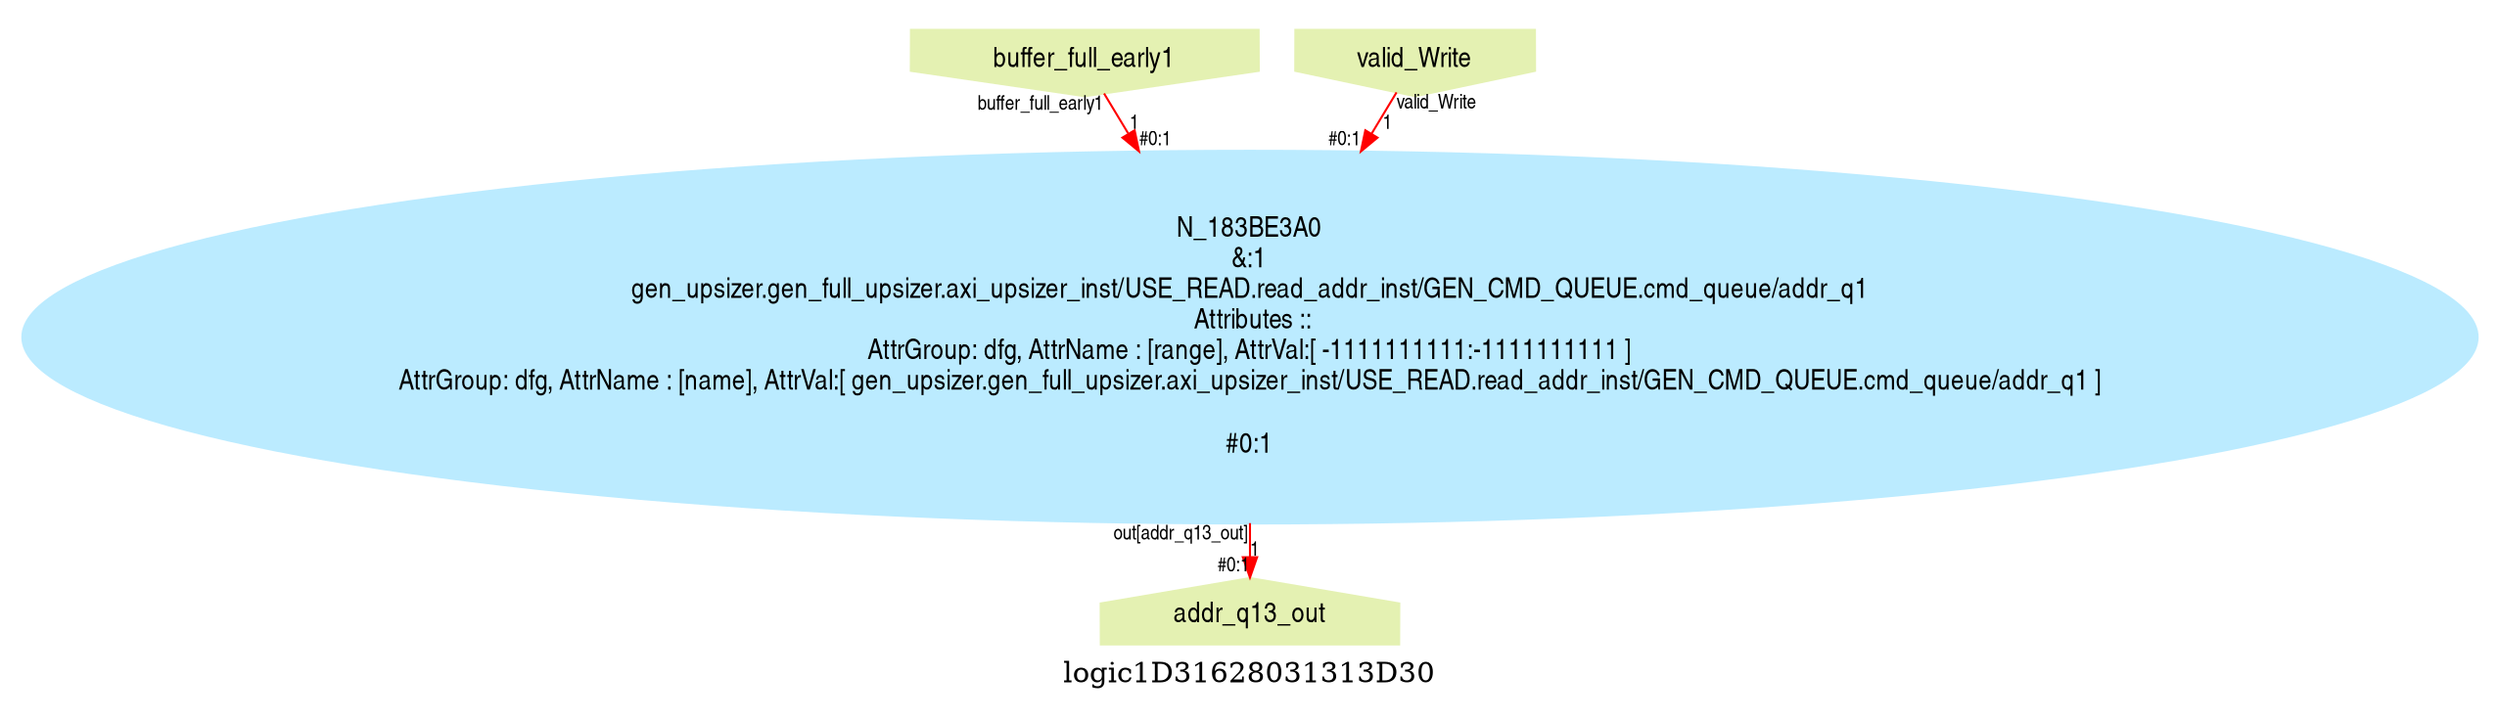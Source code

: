 digraph logic1D31628031313D30 {
graph [label="logic1D31628031313D30", margin="0.1,0.1", size="100,100", ranksep=0.1, splines=true];
node [style=filled, color="#ffee80", fontname=helveticanarrow];
edge [color="#ff0000", fontsize=10, fontname=helveticanarrow];
{ rank = source;logic1D31628031313D30_buffer_full_early1 [label="buffer_full_early1", shape=invhouse, color="#e4f1b2"];
logic1D31628031313D30_valid_Write [label="valid_Write", shape=invhouse, color="#e4f1b2"];
}
{ rank = sink;logic1D31628031313D30_addr_q13_out [label="addr_q13_out", shape=house, color="#e4f1b2"];
}
N_183BE3A0 [label="N_183BE3A0\n&:1\ngen_upsizer.gen_full_upsizer.axi_upsizer_inst/USE_READ.read_addr_inst/GEN_CMD_QUEUE.cmd_queue/addr_q1\n Attributes ::\nAttrGroup: dfg, AttrName : [range], AttrVal:[ -1111111111:-1111111111 ]\nAttrGroup: dfg, AttrName : [name], AttrVal:[ gen_upsizer.gen_full_upsizer.axi_upsizer_inst/USE_READ.read_addr_inst/GEN_CMD_QUEUE.cmd_queue/addr_q1 ]\n\n#0:1\n", color="#bbebff"];
logic1D31628031313D30_buffer_full_early1 -> N_183BE3A0 [label="1", taillabel=<buffer_full_early1>, headlabel=<B>, headlabel=<#0:1>];
logic1D31628031313D30_valid_Write -> N_183BE3A0 [label="1", taillabel=<valid_Write>, headlabel=<A>, headlabel=<#0:1>];
N_183BE3A0 -> logic1D31628031313D30_addr_q13_out [label="1", taillabel=<out[addr_q13_out]>, headlabel=<addr_q13_out>, headlabel=<#0:1>];
}
